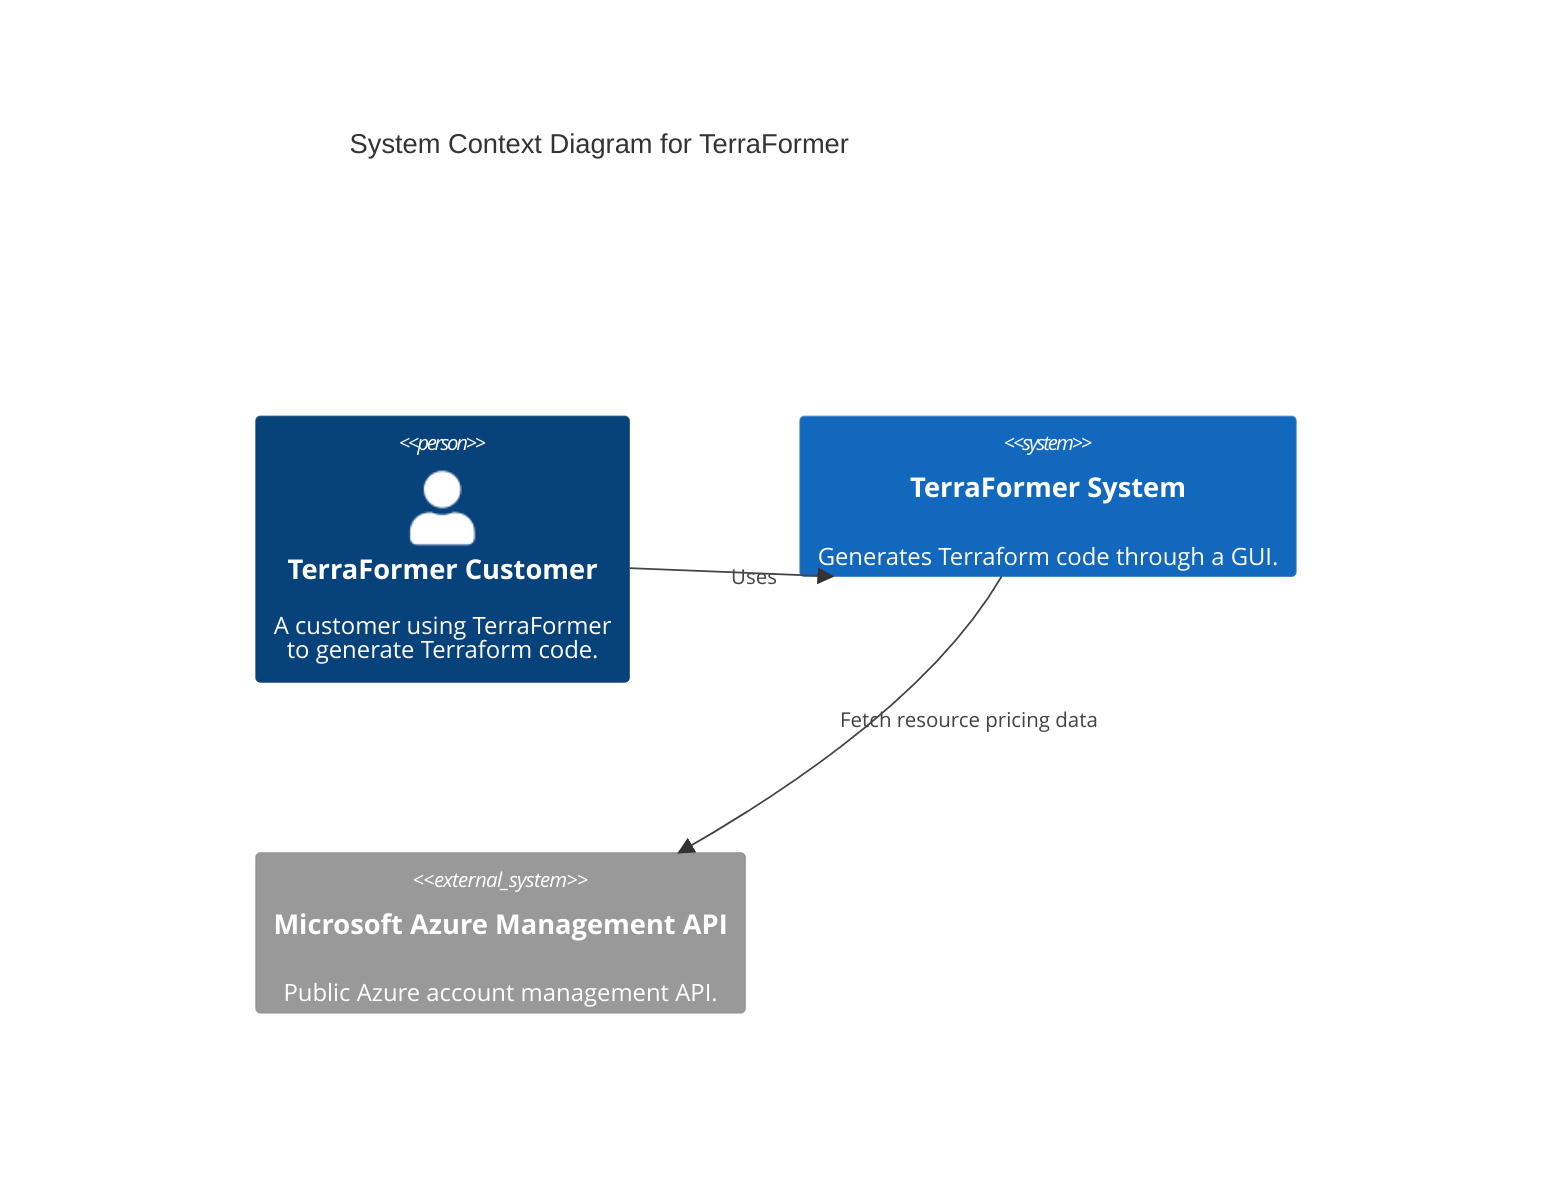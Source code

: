 C4Context
    title System Context Diagram for TerraFormer
    Person(c, "TerraFormer Customer", "A customer using TerraFormer<br>to generate Terraform code.")

    System(tfSystem, "TerraFormer System", "Generates Terraform code through a GUI.")

    System_Ext(SystemC, "Microsoft Azure Management API", "Public Azure account management API.")

    Rel(c, tfSystem, "Uses")

    Rel(tfSystem, SystemC, "Fetch resource pricing data")

    UpdateLayoutConfig($c4ShapeInRow="2", $c4BoundaryInRow="1")